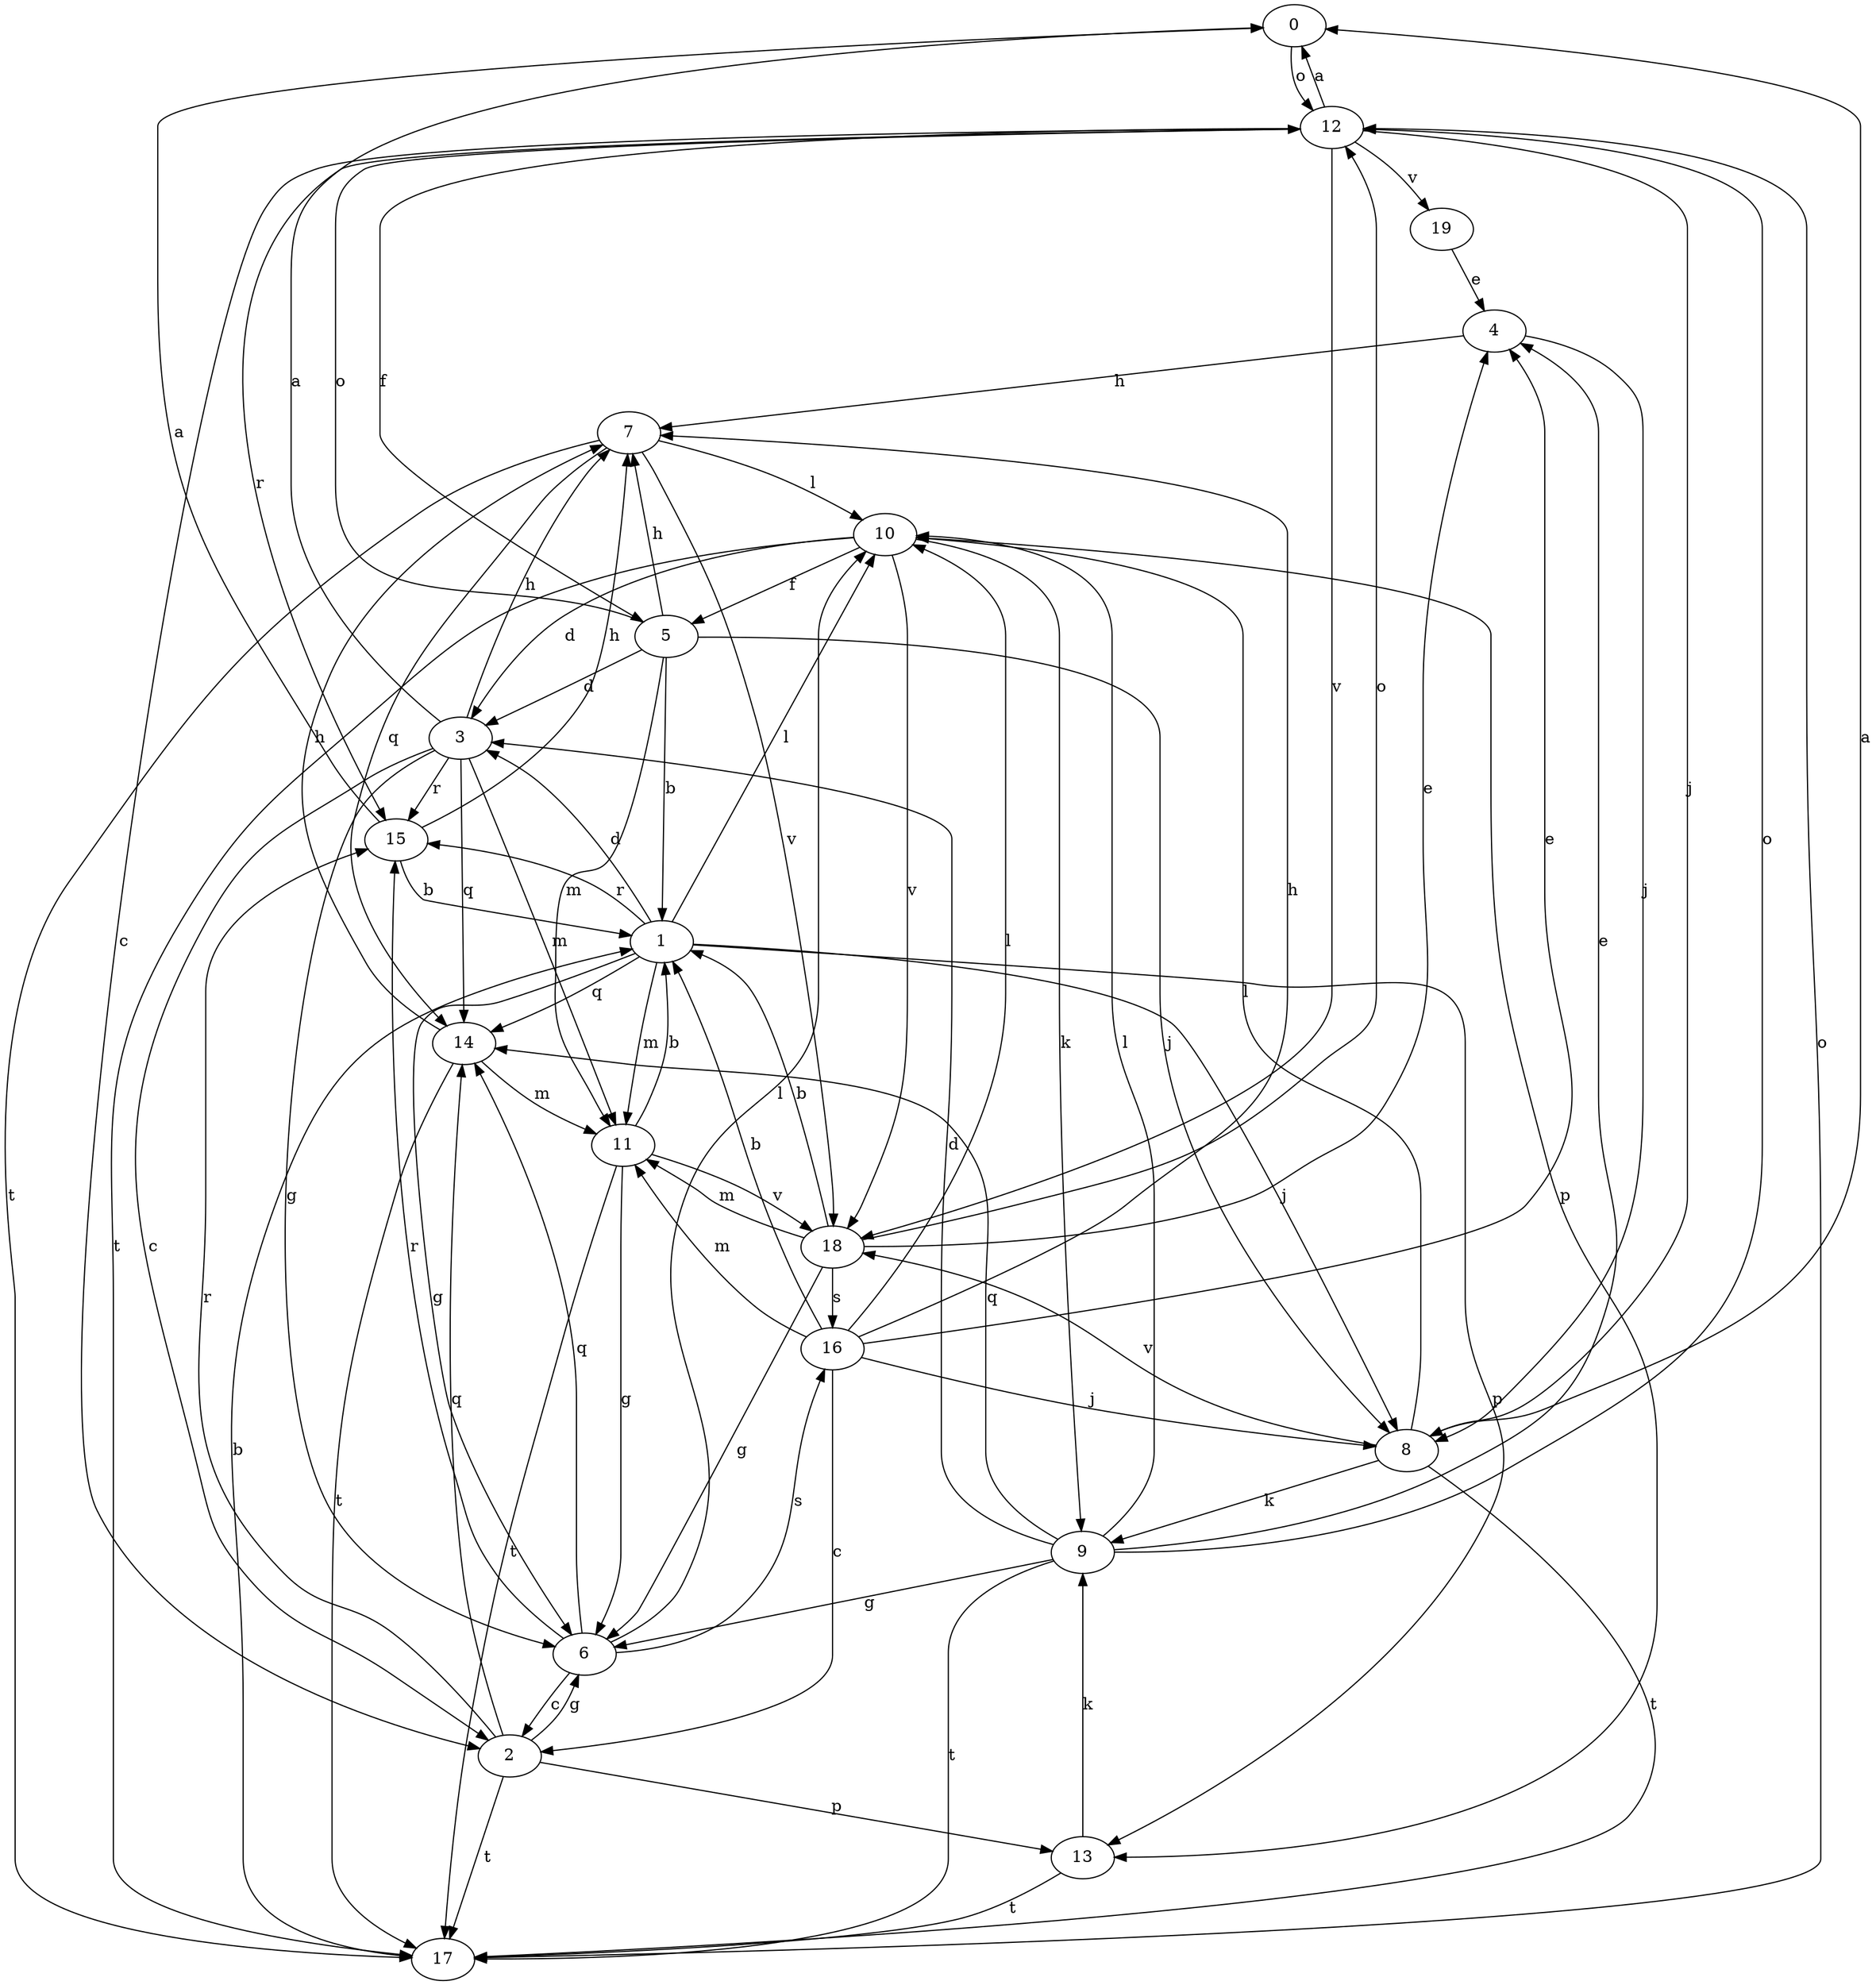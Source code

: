 strict digraph  {
0;
1;
2;
3;
4;
5;
6;
7;
8;
9;
10;
11;
12;
13;
14;
15;
16;
17;
18;
19;
0 -> 12  [label=o];
1 -> 3  [label=d];
1 -> 6  [label=g];
1 -> 8  [label=j];
1 -> 10  [label=l];
1 -> 11  [label=m];
1 -> 13  [label=p];
1 -> 14  [label=q];
1 -> 15  [label=r];
2 -> 6  [label=g];
2 -> 13  [label=p];
2 -> 14  [label=q];
2 -> 15  [label=r];
2 -> 17  [label=t];
3 -> 0  [label=a];
3 -> 2  [label=c];
3 -> 6  [label=g];
3 -> 7  [label=h];
3 -> 11  [label=m];
3 -> 14  [label=q];
3 -> 15  [label=r];
4 -> 7  [label=h];
4 -> 8  [label=j];
5 -> 1  [label=b];
5 -> 3  [label=d];
5 -> 7  [label=h];
5 -> 8  [label=j];
5 -> 11  [label=m];
5 -> 12  [label=o];
6 -> 2  [label=c];
6 -> 10  [label=l];
6 -> 14  [label=q];
6 -> 15  [label=r];
6 -> 16  [label=s];
7 -> 10  [label=l];
7 -> 14  [label=q];
7 -> 17  [label=t];
7 -> 18  [label=v];
8 -> 0  [label=a];
8 -> 9  [label=k];
8 -> 10  [label=l];
8 -> 17  [label=t];
8 -> 18  [label=v];
9 -> 3  [label=d];
9 -> 4  [label=e];
9 -> 6  [label=g];
9 -> 10  [label=l];
9 -> 12  [label=o];
9 -> 14  [label=q];
9 -> 17  [label=t];
10 -> 3  [label=d];
10 -> 5  [label=f];
10 -> 9  [label=k];
10 -> 13  [label=p];
10 -> 17  [label=t];
10 -> 18  [label=v];
11 -> 1  [label=b];
11 -> 6  [label=g];
11 -> 17  [label=t];
11 -> 18  [label=v];
12 -> 0  [label=a];
12 -> 2  [label=c];
12 -> 5  [label=f];
12 -> 8  [label=j];
12 -> 15  [label=r];
12 -> 18  [label=v];
12 -> 19  [label=v];
13 -> 9  [label=k];
13 -> 17  [label=t];
14 -> 7  [label=h];
14 -> 11  [label=m];
14 -> 17  [label=t];
15 -> 0  [label=a];
15 -> 1  [label=b];
15 -> 7  [label=h];
16 -> 1  [label=b];
16 -> 2  [label=c];
16 -> 4  [label=e];
16 -> 7  [label=h];
16 -> 8  [label=j];
16 -> 10  [label=l];
16 -> 11  [label=m];
17 -> 1  [label=b];
17 -> 12  [label=o];
18 -> 1  [label=b];
18 -> 4  [label=e];
18 -> 6  [label=g];
18 -> 11  [label=m];
18 -> 12  [label=o];
18 -> 16  [label=s];
19 -> 4  [label=e];
}
